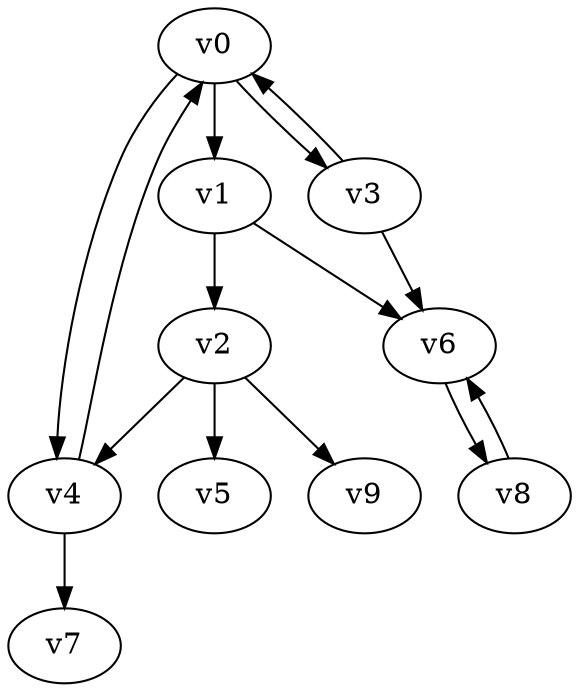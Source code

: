 digraph test000 {
    v0 [name="v0", player=0, weight=15];
    v1 [name="v1", player=1, weight=3];
    v2 [name="v2", player=0, weight=12];
    v3 [name="v3", player=1, weight=9];
    v4 [name="v4", player=0, weight=9];
    v5 [name="v5", player=1, weight=11];
    v6 [name="v6", player=0, weight=8];
    v7 [name="v7", player=1, weight=12];
    v8 [name="v8", player=0, weight=6];
    v9 [name="v9", player=1, weight=4];
    v0 -> v1;
    v1 -> v2;
    v0 -> v3;
    v3 -> v0;
    v0 -> v4;
    v4 -> v0;
    v2 -> v5;
    v3 -> v6;
    v4 -> v7;
    v6 -> v8;
    v8 -> v6;
    v2 -> v9;
    v2 -> v4;
    v1 -> v6;
}
